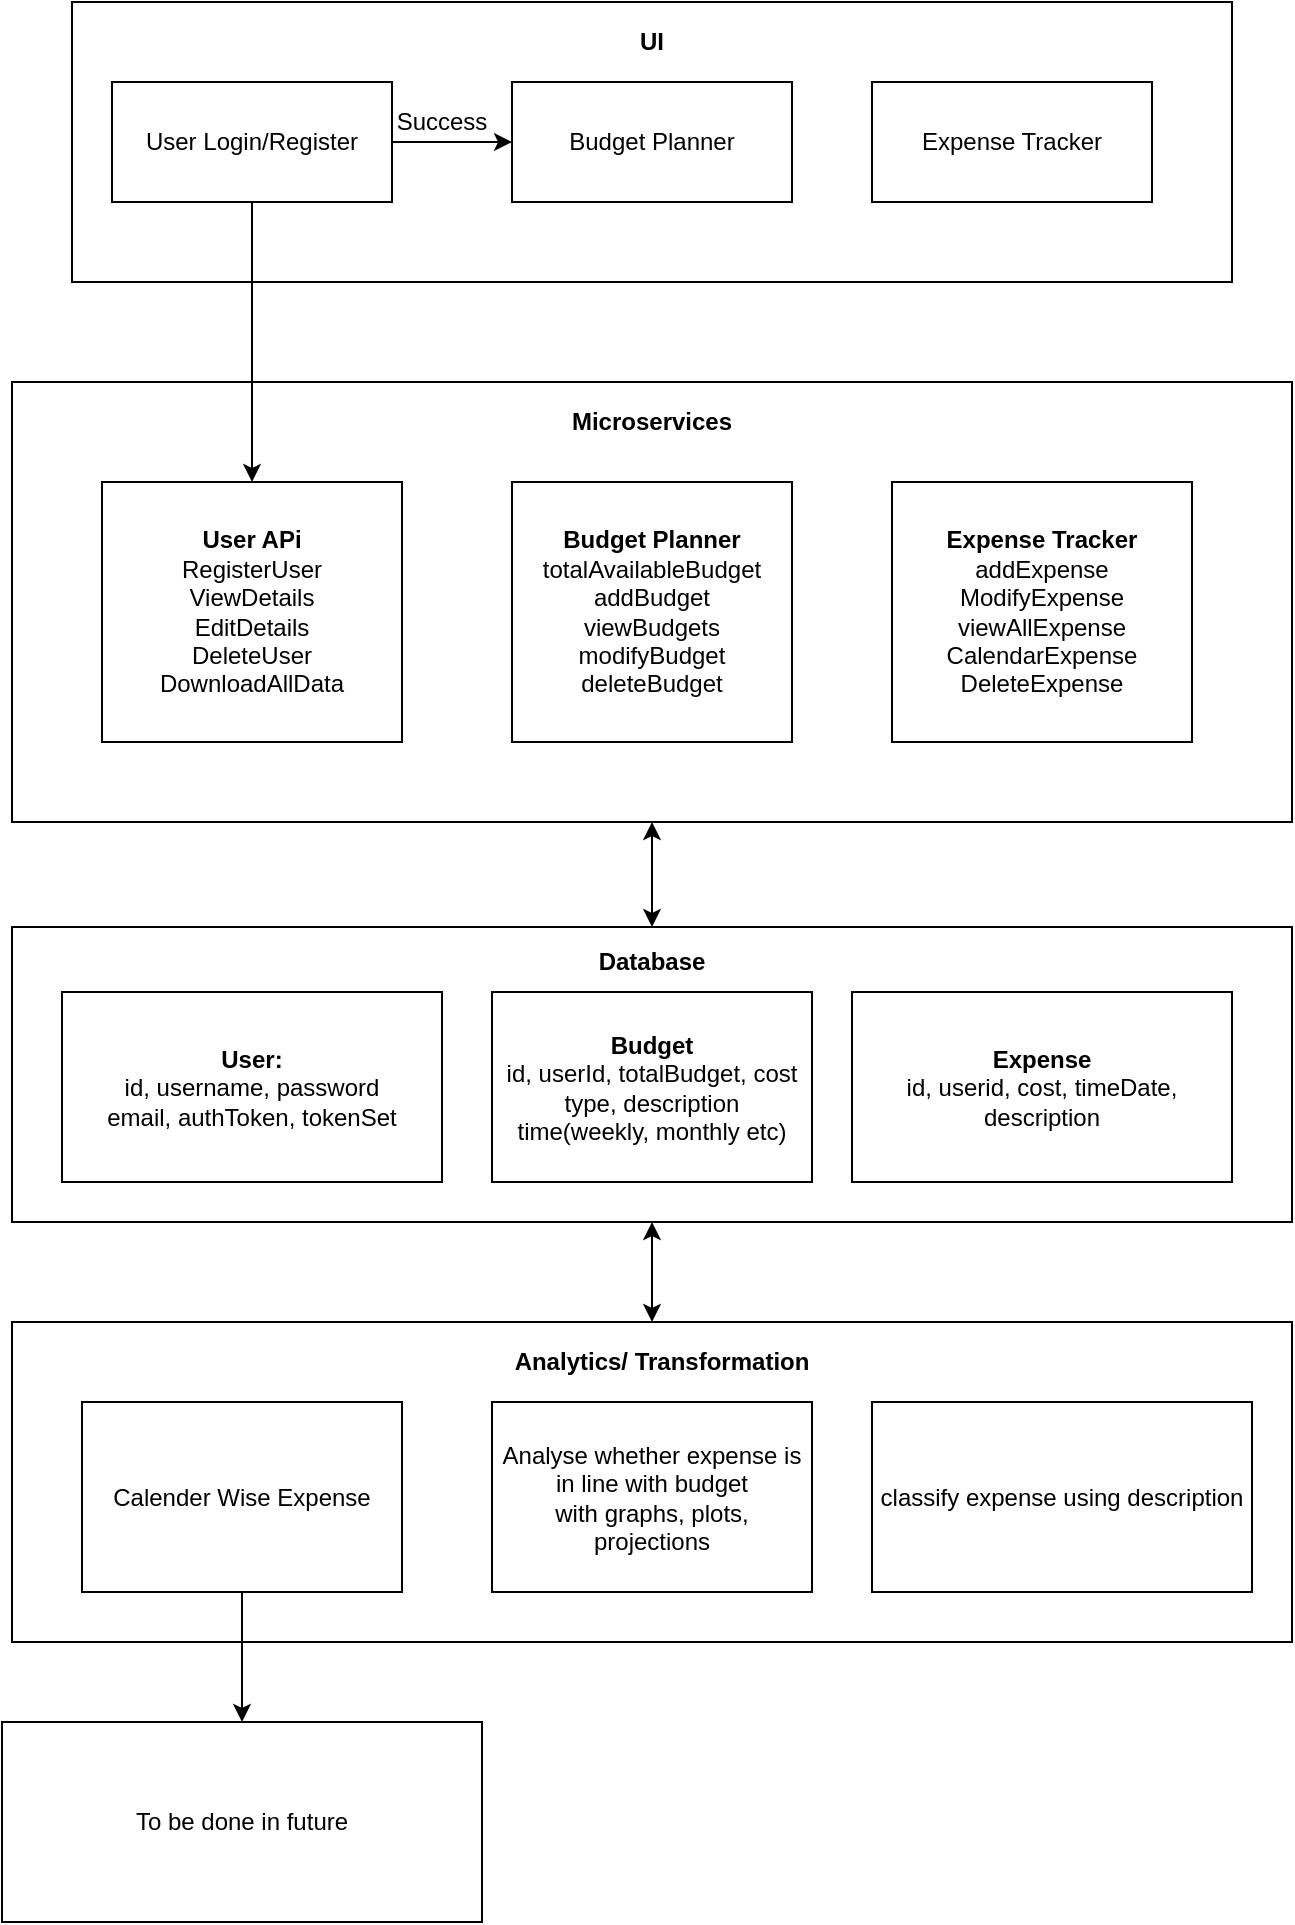 <mxfile version="12.9.3" type="device" pages="3"><diagram id="ObIutUMwr_cJfJQX6PrK" name="Overall Architecture"><mxGraphModel dx="852" dy="494" grid="1" gridSize="10" guides="1" tooltips="1" connect="1" arrows="1" fold="1" page="1" pageScale="1" pageWidth="850" pageHeight="1100" math="0" shadow="0"><root><mxCell id="0"/><mxCell id="1" parent="0"/><mxCell id="M3cVYzXgdSMsCKWaJVk0-1" value="" style="rounded=0;whiteSpace=wrap;html=1;" parent="1" vertex="1"><mxGeometry x="110" y="60" width="580" height="140" as="geometry"/></mxCell><mxCell id="M3cVYzXgdSMsCKWaJVk0-2" value="" style="rounded=0;whiteSpace=wrap;html=1;" parent="1" vertex="1"><mxGeometry x="80" y="250" width="640" height="220" as="geometry"/></mxCell><mxCell id="M3cVYzXgdSMsCKWaJVk0-3" value="" style="rounded=0;whiteSpace=wrap;html=1;" parent="1" vertex="1"><mxGeometry x="80" y="522.5" width="640" height="147.5" as="geometry"/></mxCell><mxCell id="M3cVYzXgdSMsCKWaJVk0-4" value="UI" style="text;html=1;strokeColor=none;fillColor=none;align=center;verticalAlign=middle;whiteSpace=wrap;rounded=0;fontStyle=1" parent="1" vertex="1"><mxGeometry x="380" y="70" width="40" height="20" as="geometry"/></mxCell><mxCell id="M3cVYzXgdSMsCKWaJVk0-14" style="edgeStyle=orthogonalEdgeStyle;rounded=0;orthogonalLoop=1;jettySize=auto;html=1;entryX=0.5;entryY=0;entryDx=0;entryDy=0;" parent="1" source="M3cVYzXgdSMsCKWaJVk0-6" target="M3cVYzXgdSMsCKWaJVk0-13" edge="1"><mxGeometry relative="1" as="geometry"/></mxCell><mxCell id="S-F4xWEzfGM9qqRAEwbM-1" style="edgeStyle=orthogonalEdgeStyle;rounded=0;orthogonalLoop=1;jettySize=auto;html=1;exitX=1;exitY=0.5;exitDx=0;exitDy=0;entryX=0;entryY=0.5;entryDx=0;entryDy=0;" parent="1" source="M3cVYzXgdSMsCKWaJVk0-6" target="M3cVYzXgdSMsCKWaJVk0-7" edge="1"><mxGeometry relative="1" as="geometry"/></mxCell><mxCell id="M3cVYzXgdSMsCKWaJVk0-6" value="User Login/Register" style="rounded=0;whiteSpace=wrap;html=1;" parent="1" vertex="1"><mxGeometry x="130" y="100" width="140" height="60" as="geometry"/></mxCell><mxCell id="M3cVYzXgdSMsCKWaJVk0-7" value="Budget Planner" style="rounded=0;whiteSpace=wrap;html=1;" parent="1" vertex="1"><mxGeometry x="330" y="100" width="140" height="60" as="geometry"/></mxCell><mxCell id="M3cVYzXgdSMsCKWaJVk0-8" value="Expense Tracker" style="rounded=0;whiteSpace=wrap;html=1;" parent="1" vertex="1"><mxGeometry x="510" y="100" width="140" height="60" as="geometry"/></mxCell><mxCell id="M3cVYzXgdSMsCKWaJVk0-10" value="&lt;b&gt;Microservices&lt;/b&gt;" style="text;html=1;strokeColor=none;fillColor=none;align=center;verticalAlign=middle;whiteSpace=wrap;rounded=0;" parent="1" vertex="1"><mxGeometry x="380" y="260" width="40" height="20" as="geometry"/></mxCell><mxCell id="M3cVYzXgdSMsCKWaJVk0-13" value="&lt;b&gt;User APi&lt;/b&gt;&lt;br&gt;RegisterUser&lt;br&gt;ViewDetails&lt;br&gt;EditDetails&lt;br&gt;DeleteUser&lt;br&gt;DownloadAllData" style="rounded=0;whiteSpace=wrap;html=1;" parent="1" vertex="1"><mxGeometry x="125" y="300" width="150" height="130" as="geometry"/></mxCell><mxCell id="M3cVYzXgdSMsCKWaJVk0-15" value="&lt;b&gt;Budget Planner&lt;/b&gt;&lt;br&gt;totalAvailableBudget&lt;br&gt;addBudget&lt;br&gt;viewBudgets&lt;br&gt;modifyBudget&lt;br&gt;deleteBudget" style="rounded=0;whiteSpace=wrap;html=1;" parent="1" vertex="1"><mxGeometry x="330" y="300" width="140" height="130" as="geometry"/></mxCell><mxCell id="M3cVYzXgdSMsCKWaJVk0-16" value="&lt;b&gt;Expense Tracker&lt;/b&gt;&lt;br&gt;addExpense&lt;br&gt;ModifyExpense&lt;br&gt;viewAllExpense&lt;br&gt;CalendarExpense&lt;br&gt;DeleteExpense" style="rounded=0;whiteSpace=wrap;html=1;" parent="1" vertex="1"><mxGeometry x="520" y="300" width="150" height="130" as="geometry"/></mxCell><mxCell id="M3cVYzXgdSMsCKWaJVk0-19" value="&lt;b&gt;Database&lt;/b&gt;" style="text;html=1;strokeColor=none;fillColor=none;align=center;verticalAlign=middle;whiteSpace=wrap;rounded=0;" parent="1" vertex="1"><mxGeometry x="380" y="530" width="40" height="20" as="geometry"/></mxCell><mxCell id="M3cVYzXgdSMsCKWaJVk0-20" value="&lt;b&gt;User:&lt;/b&gt;&lt;br&gt;id, username, password&lt;br&gt;email, authToken, tokenSet" style="rounded=0;whiteSpace=wrap;html=1;" parent="1" vertex="1"><mxGeometry x="105" y="555" width="190" height="95" as="geometry"/></mxCell><mxCell id="M3cVYzXgdSMsCKWaJVk0-21" value="&lt;b&gt;Budget&lt;/b&gt;&lt;br&gt;id, userId, totalBudget, cost&lt;br&gt;type, description&lt;br&gt;time(weekly, monthly etc)" style="rounded=0;whiteSpace=wrap;html=1;" parent="1" vertex="1"><mxGeometry x="320" y="555" width="160" height="95" as="geometry"/></mxCell><mxCell id="M3cVYzXgdSMsCKWaJVk0-23" value="&lt;b&gt;Expense&lt;/b&gt;&lt;br&gt;id, userid, cost, timeDate, description" style="rounded=0;whiteSpace=wrap;html=1;" parent="1" vertex="1"><mxGeometry x="500" y="555" width="190" height="95" as="geometry"/></mxCell><mxCell id="M3cVYzXgdSMsCKWaJVk0-24" value="" style="endArrow=classic;startArrow=classic;html=1;exitX=0.5;exitY=0;exitDx=0;exitDy=0;entryX=0.5;entryY=1;entryDx=0;entryDy=0;" parent="1" source="M3cVYzXgdSMsCKWaJVk0-3" target="M3cVYzXgdSMsCKWaJVk0-2" edge="1"><mxGeometry width="50" height="50" relative="1" as="geometry"><mxPoint x="390" y="480" as="sourcePoint"/><mxPoint x="440" y="430" as="targetPoint"/></mxGeometry></mxCell><mxCell id="S-F4xWEzfGM9qqRAEwbM-3" value="Success" style="text;html=1;strokeColor=none;fillColor=none;align=center;verticalAlign=middle;whiteSpace=wrap;rounded=0;" parent="1" vertex="1"><mxGeometry x="275" y="110" width="40" height="20" as="geometry"/></mxCell><mxCell id="FcIrq7uFjwYJhNS5o4Cx-1" value="" style="rounded=0;whiteSpace=wrap;html=1;" parent="1" vertex="1"><mxGeometry x="80" y="720" width="640" height="160" as="geometry"/></mxCell><mxCell id="FcIrq7uFjwYJhNS5o4Cx-2" value="&lt;b&gt;Analytics/ Transformation&lt;/b&gt;" style="text;html=1;strokeColor=none;fillColor=none;align=center;verticalAlign=middle;whiteSpace=wrap;rounded=0;" parent="1" vertex="1"><mxGeometry x="330" y="730" width="150" height="20" as="geometry"/></mxCell><mxCell id="kMon2pb3XrkE-aU5Uvo3-1" value="&lt;b&gt;Analytics/ Transformation&lt;/b&gt;" style="text;html=1;strokeColor=none;fillColor=none;align=center;verticalAlign=middle;whiteSpace=wrap;rounded=0;" parent="1" vertex="1"><mxGeometry x="330" y="830" width="150" height="20" as="geometry"/></mxCell><mxCell id="FcIrq7uFjwYJhNS5o4Cx-4" value="" style="endArrow=classic;startArrow=classic;html=1;entryX=0.5;entryY=1;entryDx=0;entryDy=0;exitX=0.5;exitY=0;exitDx=0;exitDy=0;" parent="1" source="FcIrq7uFjwYJhNS5o4Cx-1" target="M3cVYzXgdSMsCKWaJVk0-3" edge="1"><mxGeometry width="50" height="50" relative="1" as="geometry"><mxPoint x="280" y="740" as="sourcePoint"/><mxPoint x="330" y="690" as="targetPoint"/></mxGeometry></mxCell><mxCell id="FcIrq7uFjwYJhNS5o4Cx-5" value="classify expense using description" style="rounded=0;whiteSpace=wrap;html=1;" parent="1" vertex="1"><mxGeometry x="510" y="760" width="190" height="95" as="geometry"/></mxCell><mxCell id="FcIrq7uFjwYJhNS5o4Cx-6" value="Analyse whether expense is in line with budget&lt;br&gt;with graphs, plots, projections" style="rounded=0;whiteSpace=wrap;html=1;" parent="1" vertex="1"><mxGeometry x="320" y="760" width="160" height="95" as="geometry"/></mxCell><mxCell id="FcIrq7uFjwYJhNS5o4Cx-9" style="edgeStyle=orthogonalEdgeStyle;rounded=0;orthogonalLoop=1;jettySize=auto;html=1;entryX=0.5;entryY=0;entryDx=0;entryDy=0;" parent="1" source="FcIrq7uFjwYJhNS5o4Cx-7" target="FcIrq7uFjwYJhNS5o4Cx-8" edge="1"><mxGeometry relative="1" as="geometry"/></mxCell><mxCell id="FcIrq7uFjwYJhNS5o4Cx-7" value="Calender Wise Expense" style="rounded=0;whiteSpace=wrap;html=1;" parent="1" vertex="1"><mxGeometry x="115" y="760" width="160" height="95" as="geometry"/></mxCell><mxCell id="FcIrq7uFjwYJhNS5o4Cx-8" value="To be done in future" style="rounded=0;whiteSpace=wrap;html=1;" parent="1" vertex="1"><mxGeometry x="75" y="920" width="240" height="100" as="geometry"/></mxCell></root></mxGraphModel></diagram><diagram id="1UaGxARSh18vSwU5skys" name="ER digram"><mxGraphModel dx="852" dy="494" grid="1" gridSize="10" guides="1" tooltips="1" connect="1" arrows="1" fold="1" page="1" pageScale="1" pageWidth="850" pageHeight="1100" math="0" shadow="0"><root><mxCell id="OvUZS_akQxvGUpQ-qhvK-0"/><mxCell id="OvUZS_akQxvGUpQ-qhvK-1" parent="OvUZS_akQxvGUpQ-qhvK-0"/><mxCell id="y_MDXrcqeYZF-bY_N9ZN-0" value="" style="endArrow=none;html=1;rounded=0;exitX=1;exitY=0.5;exitDx=0;exitDy=0;entryX=0;entryY=0.5;entryDx=0;entryDy=0;" parent="OvUZS_akQxvGUpQ-qhvK-1" source="OvUZS_akQxvGUpQ-qhvK-8" target="OvUZS_akQxvGUpQ-qhvK-37" edge="1"><mxGeometry relative="1" as="geometry"><mxPoint x="300" y="360" as="sourcePoint"/><mxPoint x="460" y="360" as="targetPoint"/></mxGeometry></mxCell><mxCell id="y_MDXrcqeYZF-bY_N9ZN-1" value="N" style="resizable=0;html=1;align=right;verticalAlign=bottom;" parent="y_MDXrcqeYZF-bY_N9ZN-0" connectable="0" vertex="1"><mxGeometry x="1" relative="1" as="geometry"/></mxCell><mxCell id="y_MDXrcqeYZF-bY_N9ZN-2" value="" style="endArrow=none;html=1;rounded=0;exitX=1;exitY=0.5;exitDx=0;exitDy=0;entryX=0;entryY=0.5;entryDx=0;entryDy=0;" parent="OvUZS_akQxvGUpQ-qhvK-1" source="OvUZS_akQxvGUpQ-qhvK-8" target="W0b9mgbJdkbHSUc7prPJ-5" edge="1"><mxGeometry relative="1" as="geometry"><mxPoint x="300" y="360" as="sourcePoint"/><mxPoint x="400" y="360" as="targetPoint"/></mxGeometry></mxCell><mxCell id="y_MDXrcqeYZF-bY_N9ZN-3" value="N" style="resizable=0;html=1;align=right;verticalAlign=bottom;" parent="y_MDXrcqeYZF-bY_N9ZN-2" connectable="0" vertex="1"><mxGeometry x="1" relative="1" as="geometry"/></mxCell><mxCell id="OvUZS_akQxvGUpQ-qhvK-34" value="Expense" style="swimlane;fontStyle=0;childLayout=stackLayout;horizontal=1;startSize=26;fillColor=#e0e0e0;horizontalStack=0;resizeParent=1;resizeParentMax=0;resizeLast=0;collapsible=1;marginBottom=0;swimlaneFillColor=#ffffff;align=center;fontSize=14;" parent="OvUZS_akQxvGUpQ-qhvK-1" vertex="1"><mxGeometry x="360" y="280" width="160" height="170" as="geometry"/></mxCell><mxCell id="OvUZS_akQxvGUpQ-qhvK-35" value="id: Long" style="shape=partialRectangle;top=0;left=0;right=0;bottom=1;align=left;verticalAlign=middle;fillColor=none;spacingLeft=34;spacingRight=4;overflow=hidden;rotatable=0;points=[[0,0.5],[1,0.5]];portConstraint=eastwest;dropTarget=0;fontStyle=1;fontSize=12;" parent="OvUZS_akQxvGUpQ-qhvK-34" vertex="1"><mxGeometry y="26" width="160" height="30" as="geometry"/></mxCell><mxCell id="OvUZS_akQxvGUpQ-qhvK-36" value="PK" style="shape=partialRectangle;top=0;left=0;bottom=0;fillColor=none;align=left;verticalAlign=middle;spacingLeft=4;spacingRight=4;overflow=hidden;rotatable=0;points=[];portConstraint=eastwest;part=1;fontSize=12;" parent="OvUZS_akQxvGUpQ-qhvK-35" vertex="1" connectable="0"><mxGeometry width="30" height="30" as="geometry"/></mxCell><mxCell id="OvUZS_akQxvGUpQ-qhvK-45" value="user.id: Long" style="shape=partialRectangle;top=0;left=0;right=0;bottom=0;align=left;verticalAlign=top;fillColor=none;spacingLeft=34;spacingRight=4;overflow=hidden;rotatable=0;points=[[0,0.5],[1,0.5]];portConstraint=eastwest;dropTarget=0;fontSize=12;" parent="OvUZS_akQxvGUpQ-qhvK-34" vertex="1"><mxGeometry y="56" width="160" height="26" as="geometry"/></mxCell><mxCell id="OvUZS_akQxvGUpQ-qhvK-46" value="FK" style="shape=partialRectangle;top=0;left=0;bottom=0;fillColor=none;align=left;verticalAlign=top;spacingLeft=4;spacingRight=4;overflow=hidden;rotatable=0;points=[];portConstraint=eastwest;part=1;fontSize=12;" parent="OvUZS_akQxvGUpQ-qhvK-45" vertex="1" connectable="0"><mxGeometry width="30" height="26" as="geometry"/></mxCell><mxCell id="OvUZS_akQxvGUpQ-qhvK-37" value="cost: double" style="shape=partialRectangle;top=0;left=0;right=0;bottom=0;align=left;verticalAlign=top;fillColor=none;spacingLeft=34;spacingRight=4;overflow=hidden;rotatable=0;points=[[0,0.5],[1,0.5]];portConstraint=eastwest;dropTarget=0;fontSize=12;" parent="OvUZS_akQxvGUpQ-qhvK-34" vertex="1"><mxGeometry y="82" width="160" height="26" as="geometry"/></mxCell><mxCell id="OvUZS_akQxvGUpQ-qhvK-38" value="" style="shape=partialRectangle;top=0;left=0;bottom=0;fillColor=none;align=left;verticalAlign=top;spacingLeft=4;spacingRight=4;overflow=hidden;rotatable=0;points=[];portConstraint=eastwest;part=1;fontSize=12;" parent="OvUZS_akQxvGUpQ-qhvK-37" vertex="1" connectable="0"><mxGeometry width="30" height="26" as="geometry"/></mxCell><mxCell id="OvUZS_akQxvGUpQ-qhvK-39" value="dateTime: String" style="shape=partialRectangle;top=0;left=0;right=0;bottom=0;align=left;verticalAlign=top;fillColor=none;spacingLeft=34;spacingRight=4;overflow=hidden;rotatable=0;points=[[0,0.5],[1,0.5]];portConstraint=eastwest;dropTarget=0;fontSize=12;" parent="OvUZS_akQxvGUpQ-qhvK-34" vertex="1"><mxGeometry y="108" width="160" height="26" as="geometry"/></mxCell><mxCell id="OvUZS_akQxvGUpQ-qhvK-40" value="" style="shape=partialRectangle;top=0;left=0;bottom=0;fillColor=none;align=left;verticalAlign=top;spacingLeft=4;spacingRight=4;overflow=hidden;rotatable=0;points=[];portConstraint=eastwest;part=1;fontSize=12;" parent="OvUZS_akQxvGUpQ-qhvK-39" vertex="1" connectable="0"><mxGeometry width="30" height="26" as="geometry"/></mxCell><mxCell id="OvUZS_akQxvGUpQ-qhvK-41" value="description: String" style="shape=partialRectangle;top=0;left=0;right=0;bottom=0;align=left;verticalAlign=top;fillColor=none;spacingLeft=34;spacingRight=4;overflow=hidden;rotatable=0;points=[[0,0.5],[1,0.5]];portConstraint=eastwest;dropTarget=0;fontSize=12;" parent="OvUZS_akQxvGUpQ-qhvK-34" vertex="1"><mxGeometry y="134" width="160" height="26" as="geometry"/></mxCell><mxCell id="OvUZS_akQxvGUpQ-qhvK-42" value="" style="shape=partialRectangle;top=0;left=0;bottom=0;fillColor=none;align=left;verticalAlign=top;spacingLeft=4;spacingRight=4;overflow=hidden;rotatable=0;points=[];portConstraint=eastwest;part=1;fontSize=12;" parent="OvUZS_akQxvGUpQ-qhvK-41" vertex="1" connectable="0"><mxGeometry width="30" height="26" as="geometry"/></mxCell><mxCell id="OvUZS_akQxvGUpQ-qhvK-43" value="" style="shape=partialRectangle;top=0;left=0;right=0;bottom=0;align=left;verticalAlign=top;fillColor=none;spacingLeft=34;spacingRight=4;overflow=hidden;rotatable=0;points=[[0,0.5],[1,0.5]];portConstraint=eastwest;dropTarget=0;fontSize=12;" parent="OvUZS_akQxvGUpQ-qhvK-34" vertex="1"><mxGeometry y="160" width="160" height="10" as="geometry"/></mxCell><mxCell id="OvUZS_akQxvGUpQ-qhvK-44" value="" style="shape=partialRectangle;top=0;left=0;bottom=0;fillColor=none;align=left;verticalAlign=top;spacingLeft=4;spacingRight=4;overflow=hidden;rotatable=0;points=[];portConstraint=eastwest;part=1;fontSize=12;" parent="OvUZS_akQxvGUpQ-qhvK-43" vertex="1" connectable="0"><mxGeometry width="30" height="10" as="geometry"/></mxCell><mxCell id="W0b9mgbJdkbHSUc7prPJ-0" value="Budget" style="swimlane;fontStyle=0;childLayout=stackLayout;horizontal=1;startSize=26;fillColor=#e0e0e0;horizontalStack=0;resizeParent=1;resizeParentMax=0;resizeLast=0;collapsible=1;marginBottom=0;swimlaneFillColor=#ffffff;align=center;fontSize=14;" parent="OvUZS_akQxvGUpQ-qhvK-1" vertex="1"><mxGeometry x="360" y="30" width="160" height="196" as="geometry"/></mxCell><mxCell id="W0b9mgbJdkbHSUc7prPJ-1" value="id: Long" style="shape=partialRectangle;top=0;left=0;right=0;bottom=1;align=left;verticalAlign=middle;fillColor=none;spacingLeft=34;spacingRight=4;overflow=hidden;rotatable=0;points=[[0,0.5],[1,0.5]];portConstraint=eastwest;dropTarget=0;fontStyle=1;fontSize=12;" parent="W0b9mgbJdkbHSUc7prPJ-0" vertex="1"><mxGeometry y="26" width="160" height="30" as="geometry"/></mxCell><mxCell id="W0b9mgbJdkbHSUc7prPJ-2" value="PK" style="shape=partialRectangle;top=0;left=0;bottom=0;fillColor=none;align=left;verticalAlign=middle;spacingLeft=4;spacingRight=4;overflow=hidden;rotatable=0;points=[];portConstraint=eastwest;part=1;fontSize=12;" parent="W0b9mgbJdkbHSUc7prPJ-1" vertex="1" connectable="0"><mxGeometry width="30" height="30" as="geometry"/></mxCell><mxCell id="W0b9mgbJdkbHSUc7prPJ-3" value="user.id: Long" style="shape=partialRectangle;top=0;left=0;right=0;bottom=0;align=left;verticalAlign=top;fillColor=none;spacingLeft=34;spacingRight=4;overflow=hidden;rotatable=0;points=[[0,0.5],[1,0.5]];portConstraint=eastwest;dropTarget=0;fontSize=12;" parent="W0b9mgbJdkbHSUc7prPJ-0" vertex="1"><mxGeometry y="56" width="160" height="26" as="geometry"/></mxCell><mxCell id="W0b9mgbJdkbHSUc7prPJ-4" value="FK" style="shape=partialRectangle;top=0;left=0;bottom=0;fillColor=none;align=left;verticalAlign=top;spacingLeft=4;spacingRight=4;overflow=hidden;rotatable=0;points=[];portConstraint=eastwest;part=1;fontSize=12;" parent="W0b9mgbJdkbHSUc7prPJ-3" vertex="1" connectable="0"><mxGeometry width="30" height="26" as="geometry"/></mxCell><mxCell id="W0b9mgbJdkbHSUc7prPJ-5" value="totalBudget: double" style="shape=partialRectangle;top=0;left=0;right=0;bottom=0;align=left;verticalAlign=top;fillColor=none;spacingLeft=34;spacingRight=4;overflow=hidden;rotatable=0;points=[[0,0.5],[1,0.5]];portConstraint=eastwest;dropTarget=0;fontSize=12;" parent="W0b9mgbJdkbHSUc7prPJ-0" vertex="1"><mxGeometry y="82" width="160" height="26" as="geometry"/></mxCell><mxCell id="W0b9mgbJdkbHSUc7prPJ-6" value="" style="shape=partialRectangle;top=0;left=0;bottom=0;fillColor=none;align=left;verticalAlign=top;spacingLeft=4;spacingRight=4;overflow=hidden;rotatable=0;points=[];portConstraint=eastwest;part=1;fontSize=12;" parent="W0b9mgbJdkbHSUc7prPJ-5" vertex="1" connectable="0"><mxGeometry width="30" height="26" as="geometry"/></mxCell><mxCell id="W0b9mgbJdkbHSUc7prPJ-7" value="fromDate: String" style="shape=partialRectangle;top=0;left=0;right=0;bottom=0;align=left;verticalAlign=top;fillColor=none;spacingLeft=34;spacingRight=4;overflow=hidden;rotatable=0;points=[[0,0.5],[1,0.5]];portConstraint=eastwest;dropTarget=0;fontSize=12;" parent="W0b9mgbJdkbHSUc7prPJ-0" vertex="1"><mxGeometry y="108" width="160" height="26" as="geometry"/></mxCell><mxCell id="W0b9mgbJdkbHSUc7prPJ-8" value="" style="shape=partialRectangle;top=0;left=0;bottom=0;fillColor=none;align=left;verticalAlign=top;spacingLeft=4;spacingRight=4;overflow=hidden;rotatable=0;points=[];portConstraint=eastwest;part=1;fontSize=12;" parent="W0b9mgbJdkbHSUc7prPJ-7" vertex="1" connectable="0"><mxGeometry width="30" height="26" as="geometry"/></mxCell><mxCell id="W0b9mgbJdkbHSUc7prPJ-9" value="toDate: String" style="shape=partialRectangle;top=0;left=0;right=0;bottom=0;align=left;verticalAlign=top;fillColor=none;spacingLeft=34;spacingRight=4;overflow=hidden;rotatable=0;points=[[0,0.5],[1,0.5]];portConstraint=eastwest;dropTarget=0;fontSize=12;" parent="W0b9mgbJdkbHSUc7prPJ-0" vertex="1"><mxGeometry y="134" width="160" height="26" as="geometry"/></mxCell><mxCell id="W0b9mgbJdkbHSUc7prPJ-10" value="" style="shape=partialRectangle;top=0;left=0;bottom=0;fillColor=none;align=left;verticalAlign=top;spacingLeft=4;spacingRight=4;overflow=hidden;rotatable=0;points=[];portConstraint=eastwest;part=1;fontSize=12;" parent="W0b9mgbJdkbHSUc7prPJ-9" vertex="1" connectable="0"><mxGeometry width="30" height="26" as="geometry"/></mxCell><mxCell id="y_MDXrcqeYZF-bY_N9ZN-9" value="description: String" style="shape=partialRectangle;top=0;left=0;right=0;bottom=0;align=left;verticalAlign=top;fillColor=none;spacingLeft=34;spacingRight=4;overflow=hidden;rotatable=0;points=[[0,0.5],[1,0.5]];portConstraint=eastwest;dropTarget=0;fontSize=12;" parent="W0b9mgbJdkbHSUc7prPJ-0" vertex="1"><mxGeometry y="160" width="160" height="26" as="geometry"/></mxCell><mxCell id="y_MDXrcqeYZF-bY_N9ZN-10" value="" style="shape=partialRectangle;top=0;left=0;bottom=0;fillColor=none;align=left;verticalAlign=top;spacingLeft=4;spacingRight=4;overflow=hidden;rotatable=0;points=[];portConstraint=eastwest;part=1;fontSize=12;" parent="y_MDXrcqeYZF-bY_N9ZN-9" vertex="1" connectable="0"><mxGeometry width="30" height="26" as="geometry"/></mxCell><mxCell id="W0b9mgbJdkbHSUc7prPJ-11" value="" style="shape=partialRectangle;top=0;left=0;right=0;bottom=0;align=left;verticalAlign=top;fillColor=none;spacingLeft=34;spacingRight=4;overflow=hidden;rotatable=0;points=[[0,0.5],[1,0.5]];portConstraint=eastwest;dropTarget=0;fontSize=12;" parent="W0b9mgbJdkbHSUc7prPJ-0" vertex="1"><mxGeometry y="186" width="160" height="10" as="geometry"/></mxCell><mxCell id="W0b9mgbJdkbHSUc7prPJ-12" value="" style="shape=partialRectangle;top=0;left=0;bottom=0;fillColor=none;align=left;verticalAlign=top;spacingLeft=4;spacingRight=4;overflow=hidden;rotatable=0;points=[];portConstraint=eastwest;part=1;fontSize=12;" parent="W0b9mgbJdkbHSUc7prPJ-11" vertex="1" connectable="0"><mxGeometry width="30" height="10" as="geometry"/></mxCell><mxCell id="OvUZS_akQxvGUpQ-qhvK-3" value="User" style="swimlane;fontStyle=0;childLayout=stackLayout;horizontal=1;startSize=26;fillColor=#e0e0e0;horizontalStack=0;resizeParent=1;resizeParentMax=0;resizeLast=0;collapsible=1;marginBottom=0;swimlaneFillColor=#ffffff;align=center;fontSize=14;" parent="OvUZS_akQxvGUpQ-qhvK-1" vertex="1"><mxGeometry x="70" y="120" width="190" height="170" as="geometry"><mxRectangle x="110" y="120" width="70" height="26" as="alternateBounds"/></mxGeometry></mxCell><mxCell id="OvUZS_akQxvGUpQ-qhvK-4" value="id: Long" style="shape=partialRectangle;top=0;left=0;right=0;bottom=1;align=left;verticalAlign=middle;fillColor=none;spacingLeft=34;spacingRight=4;overflow=hidden;rotatable=0;points=[[0,0.5],[1,0.5]];portConstraint=eastwest;dropTarget=0;fontStyle=1;fontSize=12;" parent="OvUZS_akQxvGUpQ-qhvK-3" vertex="1"><mxGeometry y="26" width="190" height="30" as="geometry"/></mxCell><mxCell id="OvUZS_akQxvGUpQ-qhvK-5" value="PK" style="shape=partialRectangle;top=0;left=0;bottom=0;fillColor=none;align=left;verticalAlign=middle;spacingLeft=4;spacingRight=4;overflow=hidden;rotatable=0;points=[];portConstraint=eastwest;part=1;fontSize=12;" parent="OvUZS_akQxvGUpQ-qhvK-4" vertex="1" connectable="0"><mxGeometry width="30" height="30" as="geometry"/></mxCell><mxCell id="OvUZS_akQxvGUpQ-qhvK-6" value="username: String, Unique" style="shape=partialRectangle;top=0;left=0;right=0;bottom=0;align=left;verticalAlign=top;fillColor=none;spacingLeft=34;spacingRight=4;overflow=hidden;rotatable=0;points=[[0,0.5],[1,0.5]];portConstraint=eastwest;dropTarget=0;fontSize=12;" parent="OvUZS_akQxvGUpQ-qhvK-3" vertex="1"><mxGeometry y="56" width="190" height="26" as="geometry"/></mxCell><mxCell id="OvUZS_akQxvGUpQ-qhvK-7" value="" style="shape=partialRectangle;top=0;left=0;bottom=0;fillColor=none;align=left;verticalAlign=top;spacingLeft=4;spacingRight=4;overflow=hidden;rotatable=0;points=[];portConstraint=eastwest;part=1;fontSize=12;" parent="OvUZS_akQxvGUpQ-qhvK-6" vertex="1" connectable="0"><mxGeometry width="30" height="26" as="geometry"/></mxCell><mxCell id="OvUZS_akQxvGUpQ-qhvK-8" value="password: String" style="shape=partialRectangle;top=0;left=0;right=0;bottom=0;align=left;verticalAlign=top;fillColor=none;spacingLeft=34;spacingRight=4;overflow=hidden;rotatable=0;points=[[0,0.5],[1,0.5]];portConstraint=eastwest;dropTarget=0;fontSize=12;" parent="OvUZS_akQxvGUpQ-qhvK-3" vertex="1"><mxGeometry y="82" width="190" height="26" as="geometry"/></mxCell><mxCell id="OvUZS_akQxvGUpQ-qhvK-9" value="" style="shape=partialRectangle;top=0;left=0;bottom=0;fillColor=none;align=left;verticalAlign=top;spacingLeft=4;spacingRight=4;overflow=hidden;rotatable=0;points=[];portConstraint=eastwest;part=1;fontSize=12;" parent="OvUZS_akQxvGUpQ-qhvK-8" vertex="1" connectable="0"><mxGeometry width="30" height="26" as="geometry"/></mxCell><mxCell id="OvUZS_akQxvGUpQ-qhvK-10" value="AuthToken: String" style="shape=partialRectangle;top=0;left=0;right=0;bottom=0;align=left;verticalAlign=top;fillColor=none;spacingLeft=34;spacingRight=4;overflow=hidden;rotatable=0;points=[[0,0.5],[1,0.5]];portConstraint=eastwest;dropTarget=0;fontSize=12;" parent="OvUZS_akQxvGUpQ-qhvK-3" vertex="1"><mxGeometry y="108" width="190" height="26" as="geometry"/></mxCell><mxCell id="OvUZS_akQxvGUpQ-qhvK-11" value="" style="shape=partialRectangle;top=0;left=0;bottom=0;fillColor=none;align=left;verticalAlign=top;spacingLeft=4;spacingRight=4;overflow=hidden;rotatable=0;points=[];portConstraint=eastwest;part=1;fontSize=12;" parent="OvUZS_akQxvGUpQ-qhvK-10" vertex="1" connectable="0"><mxGeometry width="30" height="26" as="geometry"/></mxCell><mxCell id="OvUZS_akQxvGUpQ-qhvK-12" value="email:String&#10;&#10;" style="shape=partialRectangle;top=0;left=0;right=0;bottom=0;align=left;verticalAlign=top;fillColor=none;spacingLeft=34;spacingRight=4;overflow=hidden;rotatable=0;points=[[0,0.5],[1,0.5]];portConstraint=eastwest;dropTarget=0;fontSize=12;" parent="OvUZS_akQxvGUpQ-qhvK-3" vertex="1"><mxGeometry y="134" width="190" height="36" as="geometry"/></mxCell><mxCell id="OvUZS_akQxvGUpQ-qhvK-13" value="" style="shape=partialRectangle;top=0;left=0;bottom=0;fillColor=none;align=left;verticalAlign=top;spacingLeft=4;spacingRight=4;overflow=hidden;rotatable=0;points=[];portConstraint=eastwest;part=1;fontSize=12;" parent="OvUZS_akQxvGUpQ-qhvK-12" vertex="1" connectable="0"><mxGeometry width="30" height="36" as="geometry"/></mxCell></root></mxGraphModel></diagram><diagram id="igEi0TfhHNkQANBUWmEc" name="endpoints"><mxGraphModel dx="852" dy="494" grid="1" gridSize="10" guides="1" tooltips="1" connect="1" arrows="1" fold="1" page="1" pageScale="1" pageWidth="850" pageHeight="1100" math="0" shadow="0"><root><mxCell id="HrSx0aEM33dpGZykX3e--0"/><mxCell id="HrSx0aEM33dpGZykX3e--1" parent="HrSx0aEM33dpGZykX3e--0"/><mxCell id="HrSx0aEM33dpGZykX3e--2" value="" style="rounded=0;whiteSpace=wrap;html=1;" vertex="1" parent="HrSx0aEM33dpGZykX3e--1"><mxGeometry x="90" y="50" width="350" height="400" as="geometry"/></mxCell></root></mxGraphModel></diagram></mxfile>